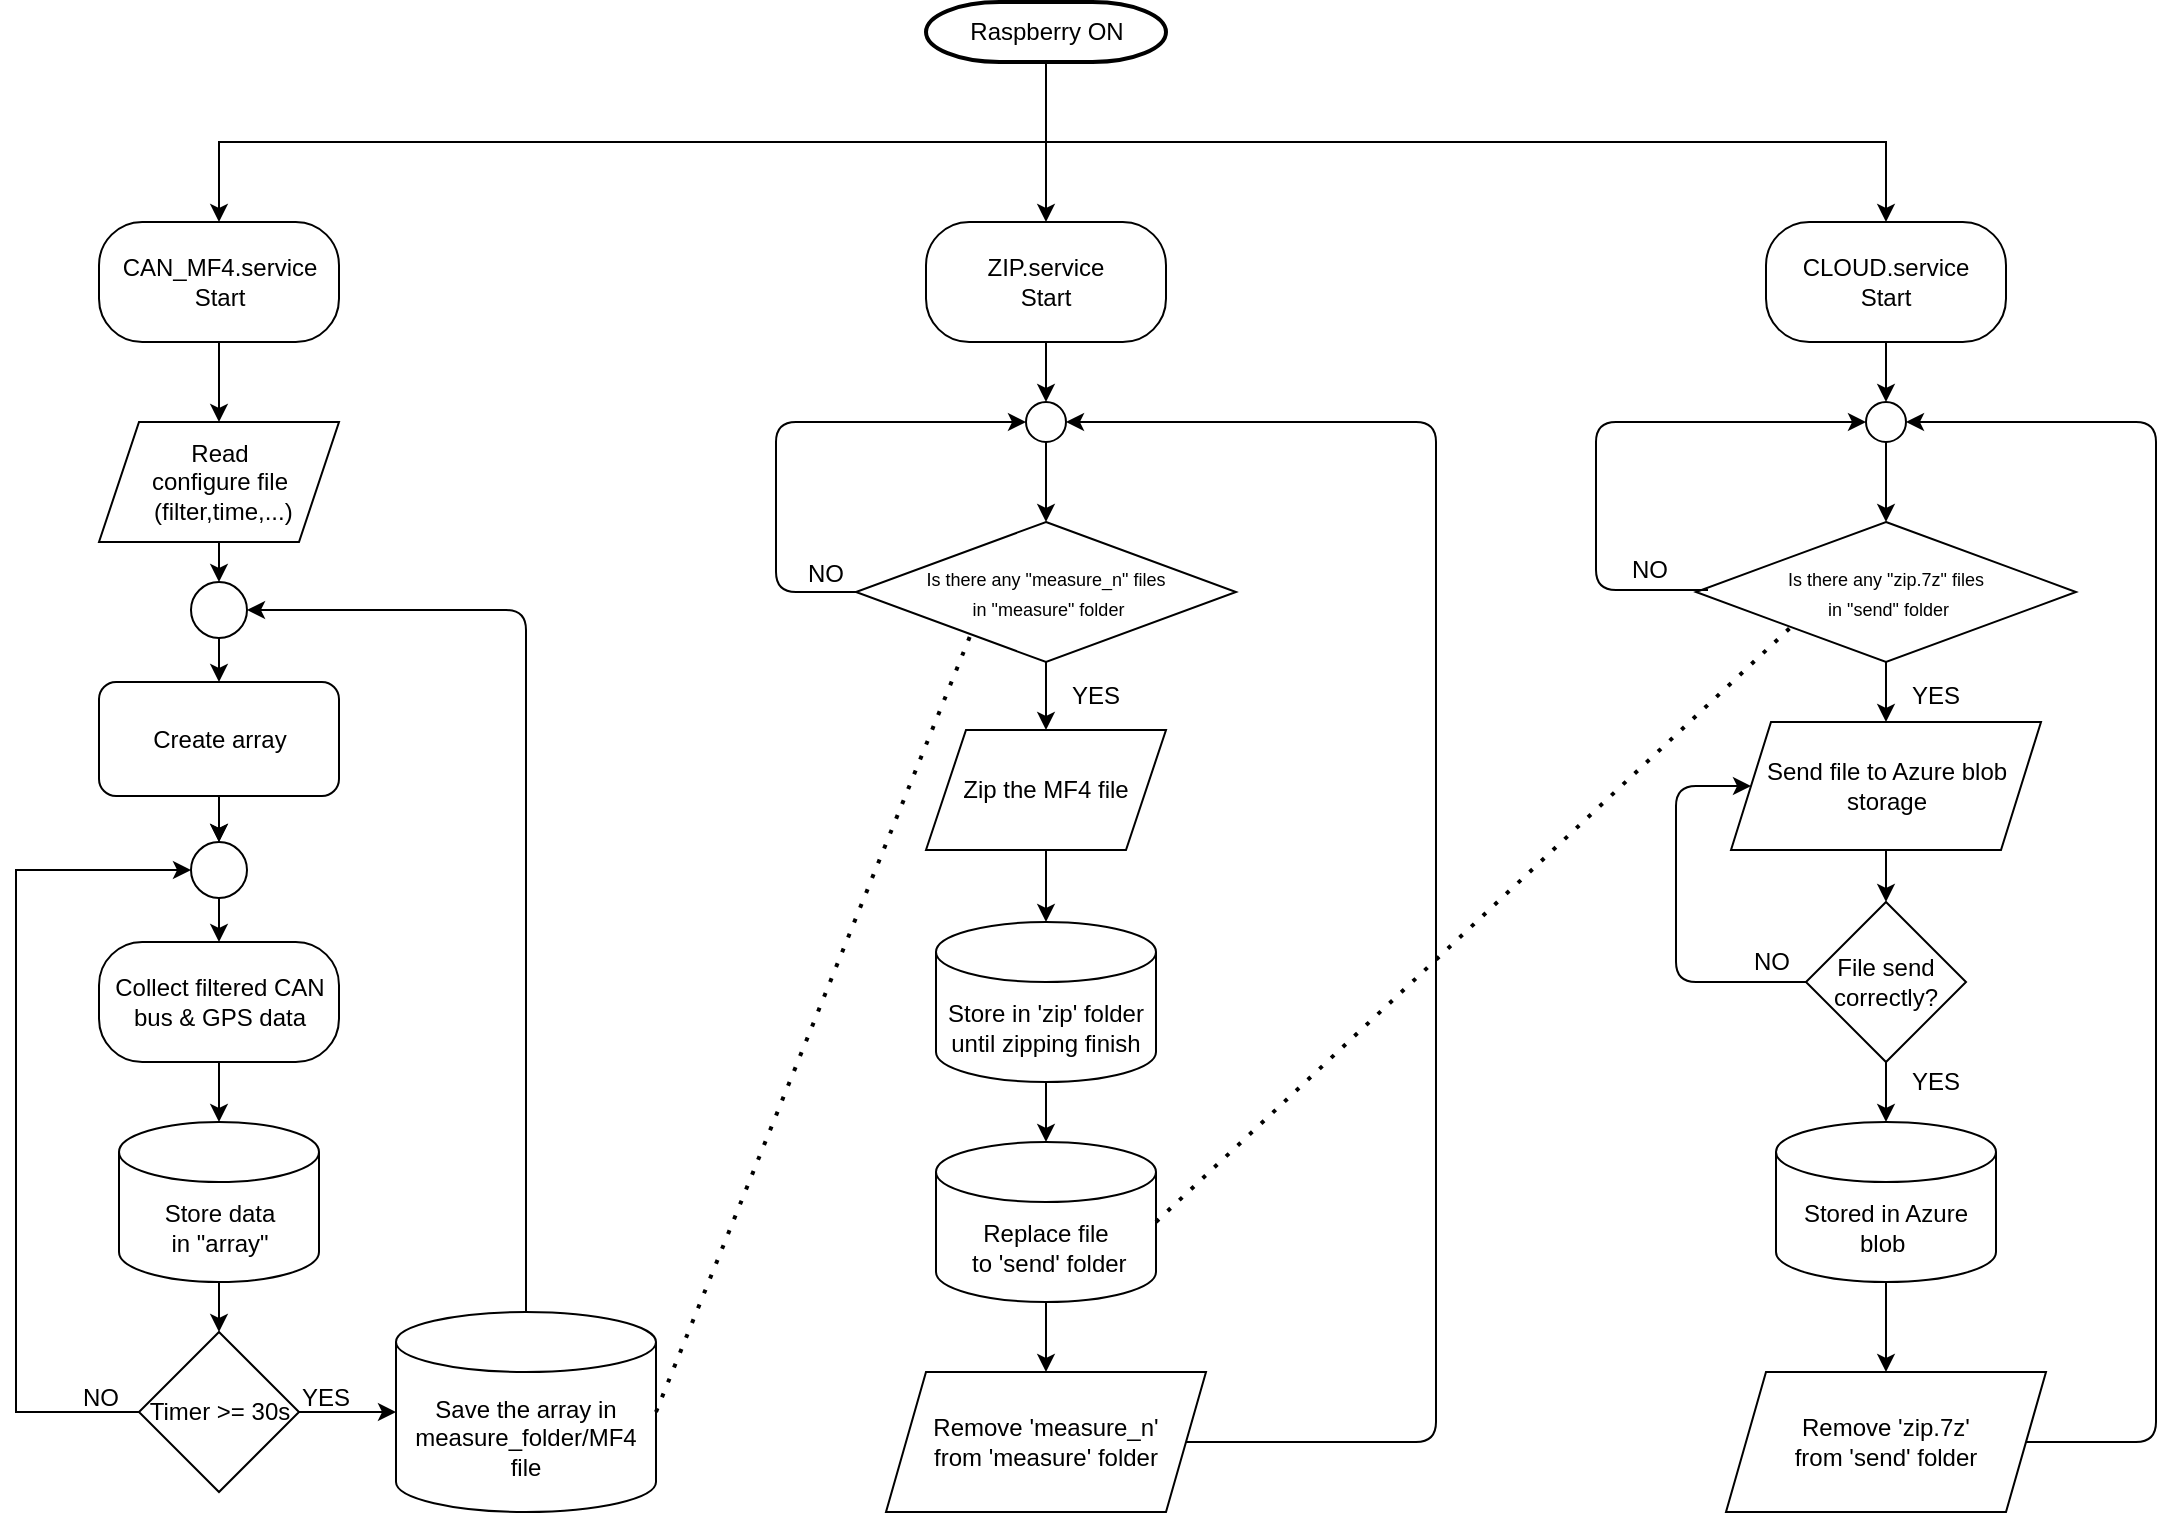 <mxfile version="14.4.8" type="device"><diagram id="6a731a19-8d31-9384-78a2-239565b7b9f0" name="Page-1"><mxGraphModel dx="2333" dy="582" grid="1" gridSize="10" guides="1" tooltips="1" connect="1" arrows="1" fold="1" page="1" pageScale="1" pageWidth="1169" pageHeight="827" background="#ffffff" math="0" shadow="0"><root><mxCell id="0"/><mxCell id="1" parent="0"/><mxCell id="l6QnyLXwbr_I5dbdfXfH-6" style="edgeStyle=orthogonalEdgeStyle;rounded=0;orthogonalLoop=1;jettySize=auto;html=1;exitX=0.5;exitY=1;exitDx=0;exitDy=0;exitPerimeter=0;entryX=0.5;entryY=0;entryDx=0;entryDy=0;" parent="1" source="l6QnyLXwbr_I5dbdfXfH-7" edge="1"><mxGeometry relative="1" as="geometry"><mxPoint x="355" y="130" as="targetPoint"/></mxGeometry></mxCell><mxCell id="l6QnyLXwbr_I5dbdfXfH-119" style="edgeStyle=orthogonalEdgeStyle;rounded=0;orthogonalLoop=1;jettySize=auto;html=1;exitX=0.5;exitY=1;exitDx=0;exitDy=0;exitPerimeter=0;entryX=0.5;entryY=0;entryDx=0;entryDy=0;" parent="1" source="l6QnyLXwbr_I5dbdfXfH-7" target="l6QnyLXwbr_I5dbdfXfH-8" edge="1"><mxGeometry relative="1" as="geometry"/></mxCell><mxCell id="kvOwjT7dNZzSHR8d-KVW-4" style="edgeStyle=orthogonalEdgeStyle;rounded=0;orthogonalLoop=1;jettySize=auto;html=1;exitX=0.5;exitY=1;exitDx=0;exitDy=0;exitPerimeter=0;entryX=0.5;entryY=0;entryDx=0;entryDy=0;" parent="1" source="l6QnyLXwbr_I5dbdfXfH-7" target="3OEvS-Vy6SLyR8At0zV8-3" edge="1"><mxGeometry relative="1" as="geometry"><mxPoint x="668.5" y="130" as="targetPoint"/></mxGeometry></mxCell><mxCell id="l6QnyLXwbr_I5dbdfXfH-7" value="Raspberry ON" style="shape=mxgraph.flowchart.terminator;strokeWidth=2;gradientColor=none;gradientDirection=north;fontStyle=0;html=1;" parent="1" vertex="1"><mxGeometry x="295" y="20" width="120" height="30" as="geometry"/></mxCell><mxCell id="l6QnyLXwbr_I5dbdfXfH-8" value="CAN_MF4.service&lt;br&gt;Start" style="rounded=1;whiteSpace=wrap;html=1;arcSize=36;" parent="1" vertex="1"><mxGeometry x="-118.5" y="130" width="120" height="60" as="geometry"/></mxCell><mxCell id="l6QnyLXwbr_I5dbdfXfH-10" value="" style="endArrow=classic;html=1;exitX=0.5;exitY=1;exitDx=0;exitDy=0;" parent="1" source="l6QnyLXwbr_I5dbdfXfH-8" target="l6QnyLXwbr_I5dbdfXfH-17" edge="1"><mxGeometry width="50" height="50" relative="1" as="geometry"><mxPoint x="90" y="330" as="sourcePoint"/><mxPoint x="-58.5" y="230" as="targetPoint"/></mxGeometry></mxCell><mxCell id="l6QnyLXwbr_I5dbdfXfH-11" value="Store data&lt;br&gt;&amp;nbsp;in &quot;array&quot;&amp;nbsp;" style="shape=cylinder3;whiteSpace=wrap;html=1;boundedLbl=1;backgroundOutline=1;size=15;" parent="1" vertex="1"><mxGeometry x="-108.5" y="580" width="100" height="80" as="geometry"/></mxCell><mxCell id="l6QnyLXwbr_I5dbdfXfH-17" value="Read&lt;br&gt;configure file&lt;br&gt;&amp;nbsp;(filter,time,...)" style="shape=parallelogram;perimeter=parallelogramPerimeter;whiteSpace=wrap;html=1;fixedSize=1;" parent="1" vertex="1"><mxGeometry x="-118.5" y="230" width="120" height="60" as="geometry"/></mxCell><mxCell id="l6QnyLXwbr_I5dbdfXfH-23" value="Timer &amp;gt;= 30s" style="rhombus;whiteSpace=wrap;html=1;" parent="1" vertex="1"><mxGeometry x="-98.5" y="685" width="80" height="80" as="geometry"/></mxCell><mxCell id="l6QnyLXwbr_I5dbdfXfH-33" value="Collect filtered CAN bus &amp;amp; GPS&amp;nbsp;data" style="rounded=1;whiteSpace=wrap;html=1;arcSize=36;" parent="1" vertex="1"><mxGeometry x="-118.5" y="490" width="120" height="60" as="geometry"/></mxCell><mxCell id="l6QnyLXwbr_I5dbdfXfH-77" style="edgeStyle=orthogonalEdgeStyle;rounded=0;orthogonalLoop=1;jettySize=auto;html=1;exitX=0.5;exitY=1;exitDx=0;exitDy=0;entryX=0.5;entryY=0;entryDx=0;entryDy=0;" parent="1" source="v0QZPsgJK7ZKhW5VoRzs-9" target="l6QnyLXwbr_I5dbdfXfH-46" edge="1"><mxGeometry relative="1" as="geometry"><mxPoint x="-60" y="330" as="sourcePoint"/></mxGeometry></mxCell><mxCell id="l6QnyLXwbr_I5dbdfXfH-42" value="" style="endArrow=classic;html=1;exitX=0.5;exitY=1;exitDx=0;exitDy=0;entryX=0.5;entryY=0;entryDx=0;entryDy=0;" parent="1" source="l6QnyLXwbr_I5dbdfXfH-17" target="v0QZPsgJK7ZKhW5VoRzs-9" edge="1"><mxGeometry width="50" height="50" relative="1" as="geometry"><mxPoint x="-60" y="290" as="sourcePoint"/><mxPoint x="-60" y="310" as="targetPoint"/></mxGeometry></mxCell><mxCell id="v0QZPsgJK7ZKhW5VoRzs-8" value="" style="edgeStyle=orthogonalEdgeStyle;rounded=0;orthogonalLoop=1;jettySize=auto;html=1;" parent="1" source="l6QnyLXwbr_I5dbdfXfH-46" target="l6QnyLXwbr_I5dbdfXfH-49" edge="1"><mxGeometry relative="1" as="geometry"/></mxCell><mxCell id="l6QnyLXwbr_I5dbdfXfH-46" value="Create array" style="rounded=1;whiteSpace=wrap;html=1;" parent="1" vertex="1"><mxGeometry x="-118.5" y="360" width="120" height="57" as="geometry"/></mxCell><mxCell id="l6QnyLXwbr_I5dbdfXfH-48" value="YES" style="text;html=1;strokeColor=none;fillColor=none;align=center;verticalAlign=middle;whiteSpace=wrap;rounded=0;" parent="1" vertex="1"><mxGeometry x="-18.5" y="715" width="26" height="6" as="geometry"/></mxCell><mxCell id="l6QnyLXwbr_I5dbdfXfH-49" value="" style="ellipse;whiteSpace=wrap;html=1;aspect=fixed;" parent="1" vertex="1"><mxGeometry x="-72.5" y="440" width="28" height="28" as="geometry"/></mxCell><mxCell id="l6QnyLXwbr_I5dbdfXfH-51" value="NO" style="text;html=1;strokeColor=none;fillColor=none;align=center;verticalAlign=middle;whiteSpace=wrap;rounded=0;" parent="1" vertex="1"><mxGeometry x="-127" y="712" width="18.5" height="12" as="geometry"/></mxCell><mxCell id="l6QnyLXwbr_I5dbdfXfH-71" style="edgeStyle=orthogonalEdgeStyle;rounded=0;orthogonalLoop=1;jettySize=auto;html=1;exitX=0;exitY=0.5;exitDx=0;exitDy=0;entryX=0;entryY=0.5;entryDx=0;entryDy=0;" parent="1" source="l6QnyLXwbr_I5dbdfXfH-23" target="l6QnyLXwbr_I5dbdfXfH-49" edge="1"><mxGeometry relative="1" as="geometry"><mxPoint x="-190" y="480" as="targetPoint"/><mxPoint x="-70" y="790.5" as="sourcePoint"/><Array as="points"><mxPoint x="-160" y="725"/><mxPoint x="-160" y="454"/></Array></mxGeometry></mxCell><mxCell id="l6QnyLXwbr_I5dbdfXfH-59" value="Save the array in measure_folder/MF4 file" style="shape=cylinder3;whiteSpace=wrap;html=1;boundedLbl=1;backgroundOutline=1;size=15;" parent="1" vertex="1"><mxGeometry x="30" y="675" width="130" height="100" as="geometry"/></mxCell><mxCell id="l6QnyLXwbr_I5dbdfXfH-79" value="" style="endArrow=classic;html=1;exitX=0.5;exitY=1;exitDx=0;exitDy=0;entryX=0.5;entryY=0;entryDx=0;entryDy=0;" parent="1" source="l6QnyLXwbr_I5dbdfXfH-46" target="l6QnyLXwbr_I5dbdfXfH-49" edge="1"><mxGeometry width="50" height="50" relative="1" as="geometry"><mxPoint x="170" y="510" as="sourcePoint"/><mxPoint x="220" y="460" as="targetPoint"/></mxGeometry></mxCell><mxCell id="l6QnyLXwbr_I5dbdfXfH-80" value="" style="endArrow=classic;html=1;exitX=0.5;exitY=1;exitDx=0;exitDy=0;entryX=0.5;entryY=0;entryDx=0;entryDy=0;" parent="1" source="l6QnyLXwbr_I5dbdfXfH-49" target="l6QnyLXwbr_I5dbdfXfH-33" edge="1"><mxGeometry width="50" height="50" relative="1" as="geometry"><mxPoint x="170" y="510" as="sourcePoint"/><mxPoint x="220" y="460" as="targetPoint"/></mxGeometry></mxCell><mxCell id="l6QnyLXwbr_I5dbdfXfH-81" value="" style="endArrow=classic;html=1;exitX=0.5;exitY=1;exitDx=0;exitDy=0;entryX=0.5;entryY=0;entryDx=0;entryDy=0;entryPerimeter=0;" parent="1" source="l6QnyLXwbr_I5dbdfXfH-33" target="l6QnyLXwbr_I5dbdfXfH-11" edge="1"><mxGeometry width="50" height="50" relative="1" as="geometry"><mxPoint x="170" y="510" as="sourcePoint"/><mxPoint x="220" y="460" as="targetPoint"/></mxGeometry></mxCell><mxCell id="l6QnyLXwbr_I5dbdfXfH-82" value="" style="endArrow=classic;html=1;exitX=0.5;exitY=1;exitDx=0;exitDy=0;exitPerimeter=0;entryX=0.5;entryY=0;entryDx=0;entryDy=0;" parent="1" source="l6QnyLXwbr_I5dbdfXfH-11" target="l6QnyLXwbr_I5dbdfXfH-23" edge="1"><mxGeometry width="50" height="50" relative="1" as="geometry"><mxPoint x="170" y="510" as="sourcePoint"/><mxPoint x="220" y="460" as="targetPoint"/></mxGeometry></mxCell><mxCell id="l6QnyLXwbr_I5dbdfXfH-85" value="" style="endArrow=classic;html=1;exitX=1;exitY=0.5;exitDx=0;exitDy=0;entryX=0;entryY=0.5;entryDx=0;entryDy=0;entryPerimeter=0;" parent="1" source="l6QnyLXwbr_I5dbdfXfH-23" target="l6QnyLXwbr_I5dbdfXfH-59" edge="1"><mxGeometry width="50" height="50" relative="1" as="geometry"><mxPoint x="170" y="600" as="sourcePoint"/><mxPoint x="30" y="710" as="targetPoint"/></mxGeometry></mxCell><mxCell id="l6QnyLXwbr_I5dbdfXfH-86" value="" style="endArrow=classic;html=1;exitX=0.5;exitY=0;exitDx=0;exitDy=0;entryX=1;entryY=0.5;entryDx=0;entryDy=0;exitPerimeter=0;" parent="1" source="l6QnyLXwbr_I5dbdfXfH-59" target="v0QZPsgJK7ZKhW5VoRzs-9" edge="1"><mxGeometry width="50" height="50" relative="1" as="geometry"><mxPoint x="90" y="680" as="sourcePoint"/><mxPoint x="-50" y="320" as="targetPoint"/><Array as="points"><mxPoint x="95" y="324"/></Array></mxGeometry></mxCell><mxCell id="l6QnyLXwbr_I5dbdfXfH-20" value="&lt;font style=&quot;font-size: 9px&quot;&gt;Is there any &quot;measure_n&quot; files&lt;br&gt;&amp;nbsp;in &quot;measure&quot; folder&lt;/font&gt;" style="rhombus;whiteSpace=wrap;html=1;" parent="1" vertex="1"><mxGeometry x="260" y="280" width="190" height="70" as="geometry"/></mxCell><mxCell id="l6QnyLXwbr_I5dbdfXfH-93" value="" style="endArrow=classic;html=1;exitX=0.5;exitY=1;exitDx=0;exitDy=0;entryX=0.5;entryY=0;entryDx=0;entryDy=0;" parent="1" source="l6QnyLXwbr_I5dbdfXfH-94" target="l6QnyLXwbr_I5dbdfXfH-20" edge="1"><mxGeometry width="50" height="50" relative="1" as="geometry"><mxPoint x="355" y="190" as="sourcePoint"/><mxPoint x="275" y="720" as="targetPoint"/><Array as="points"/></mxGeometry></mxCell><mxCell id="l6QnyLXwbr_I5dbdfXfH-94" value="" style="ellipse;whiteSpace=wrap;html=1;aspect=fixed;" parent="1" vertex="1"><mxGeometry x="345" y="220" width="20" height="20" as="geometry"/></mxCell><mxCell id="l6QnyLXwbr_I5dbdfXfH-96" value="" style="endArrow=classic;html=1;entryX=0.5;entryY=0;entryDx=0;entryDy=0;exitX=0.5;exitY=1;exitDx=0;exitDy=0;" parent="1" source="3OEvS-Vy6SLyR8At0zV8-1" target="l6QnyLXwbr_I5dbdfXfH-94" edge="1"><mxGeometry width="50" height="50" relative="1" as="geometry"><mxPoint x="355" y="180" as="sourcePoint"/><mxPoint x="355" y="280" as="targetPoint"/><Array as="points"/></mxGeometry></mxCell><mxCell id="l6QnyLXwbr_I5dbdfXfH-100" value="" style="endArrow=classic;html=1;exitX=0.5;exitY=1;exitDx=0;exitDy=0;entryX=0.5;entryY=0;entryDx=0;entryDy=0;" parent="1" source="l6QnyLXwbr_I5dbdfXfH-20" target="l6QnyLXwbr_I5dbdfXfH-103" edge="1"><mxGeometry width="50" height="50" relative="1" as="geometry"><mxPoint x="335" y="480" as="sourcePoint"/><mxPoint x="355" y="460" as="targetPoint"/></mxGeometry></mxCell><mxCell id="l6QnyLXwbr_I5dbdfXfH-102" value="" style="endArrow=classic;html=1;entryX=0;entryY=0.5;entryDx=0;entryDy=0;exitX=0;exitY=0.5;exitDx=0;exitDy=0;" parent="1" source="l6QnyLXwbr_I5dbdfXfH-20" target="l6QnyLXwbr_I5dbdfXfH-94" edge="1"><mxGeometry width="50" height="50" relative="1" as="geometry"><mxPoint x="230" y="315" as="sourcePoint"/><mxPoint x="385" y="430" as="targetPoint"/><Array as="points"><mxPoint x="220" y="315"/><mxPoint x="220" y="270"/><mxPoint x="220" y="230"/></Array></mxGeometry></mxCell><mxCell id="l6QnyLXwbr_I5dbdfXfH-103" value="Zip the MF4 file" style="shape=parallelogram;perimeter=parallelogramPerimeter;whiteSpace=wrap;html=1;fixedSize=1;" parent="1" vertex="1"><mxGeometry x="295" y="384" width="120" height="60" as="geometry"/></mxCell><mxCell id="l6QnyLXwbr_I5dbdfXfH-107" value="Store in 'zip' folder until zipping finish" style="shape=cylinder3;whiteSpace=wrap;html=1;boundedLbl=1;backgroundOutline=1;size=15;" parent="1" vertex="1"><mxGeometry x="300" y="480" width="110" height="80" as="geometry"/></mxCell><mxCell id="l6QnyLXwbr_I5dbdfXfH-109" value="" style="endArrow=classic;html=1;exitX=0.5;exitY=1;exitDx=0;exitDy=0;entryX=0.5;entryY=0;entryDx=0;entryDy=0;entryPerimeter=0;" parent="1" source="l6QnyLXwbr_I5dbdfXfH-103" target="l6QnyLXwbr_I5dbdfXfH-107" edge="1"><mxGeometry width="50" height="50" relative="1" as="geometry"><mxPoint x="395" y="570" as="sourcePoint"/><mxPoint x="445" y="520" as="targetPoint"/></mxGeometry></mxCell><mxCell id="l6QnyLXwbr_I5dbdfXfH-110" value="" style="endArrow=classic;html=1;exitX=0.5;exitY=1;exitDx=0;exitDy=0;entryX=0.5;entryY=0;entryDx=0;entryDy=0;" parent="1" target="3OEvS-Vy6SLyR8At0zV8-5" edge="1"><mxGeometry width="50" height="50" relative="1" as="geometry"><mxPoint x="355" y="660" as="sourcePoint"/><mxPoint x="355" y="710" as="targetPoint"/></mxGeometry></mxCell><mxCell id="l6QnyLXwbr_I5dbdfXfH-112" value="" style="endArrow=classic;html=1;entryX=1;entryY=0.5;entryDx=0;entryDy=0;exitX=1;exitY=0.5;exitDx=0;exitDy=0;" parent="1" source="3OEvS-Vy6SLyR8At0zV8-5" target="l6QnyLXwbr_I5dbdfXfH-94" edge="1"><mxGeometry width="50" height="50" relative="1" as="geometry"><mxPoint x="410" y="790" as="sourcePoint"/><mxPoint x="480" y="690" as="targetPoint"/><Array as="points"><mxPoint x="550" y="740"/><mxPoint x="550" y="230"/></Array></mxGeometry></mxCell><mxCell id="l6QnyLXwbr_I5dbdfXfH-113" value="YES" style="text;html=1;strokeColor=none;fillColor=none;align=center;verticalAlign=middle;whiteSpace=wrap;rounded=0;" parent="1" vertex="1"><mxGeometry x="360" y="357" width="40" height="20" as="geometry"/></mxCell><mxCell id="l6QnyLXwbr_I5dbdfXfH-117" value="NO" style="text;html=1;strokeColor=none;fillColor=none;align=center;verticalAlign=middle;whiteSpace=wrap;rounded=0;" parent="1" vertex="1"><mxGeometry x="225" y="296" width="40" height="20" as="geometry"/></mxCell><mxCell id="v0QZPsgJK7ZKhW5VoRzs-2" value="" style="endArrow=none;dashed=1;html=1;dashPattern=1 3;strokeWidth=2;exitX=1;exitY=0.5;exitDx=0;exitDy=0;exitPerimeter=0;entryX=0.3;entryY=0.816;entryDx=0;entryDy=0;entryPerimeter=0;" parent="1" source="l6QnyLXwbr_I5dbdfXfH-59" target="l6QnyLXwbr_I5dbdfXfH-20" edge="1"><mxGeometry width="50" height="50" relative="1" as="geometry"><mxPoint x="300" y="400" as="sourcePoint"/><mxPoint x="350" y="350" as="targetPoint"/></mxGeometry></mxCell><mxCell id="v0QZPsgJK7ZKhW5VoRzs-9" value="" style="ellipse;whiteSpace=wrap;html=1;aspect=fixed;" parent="1" vertex="1"><mxGeometry x="-72.5" y="310" width="28" height="28" as="geometry"/></mxCell><mxCell id="3OEvS-Vy6SLyR8At0zV8-1" value="ZIP.service&lt;br&gt;Start" style="rounded=1;whiteSpace=wrap;html=1;arcSize=36;" parent="1" vertex="1"><mxGeometry x="295" y="130" width="120" height="60" as="geometry"/></mxCell><mxCell id="3OEvS-Vy6SLyR8At0zV8-37" value="" style="edgeStyle=orthogonalEdgeStyle;rounded=0;orthogonalLoop=1;jettySize=auto;html=1;" parent="1" source="3OEvS-Vy6SLyR8At0zV8-3" target="3OEvS-Vy6SLyR8At0zV8-26" edge="1"><mxGeometry relative="1" as="geometry"/></mxCell><mxCell id="3OEvS-Vy6SLyR8At0zV8-3" value="CLOUD.service&lt;br&gt;Start" style="rounded=1;whiteSpace=wrap;html=1;arcSize=36;" parent="1" vertex="1"><mxGeometry x="715" y="130" width="120" height="60" as="geometry"/></mxCell><mxCell id="3OEvS-Vy6SLyR8At0zV8-4" value="" style="endArrow=classic;html=1;exitX=0.5;exitY=1;exitDx=0;exitDy=0;exitPerimeter=0;entryX=0.5;entryY=0;entryDx=0;entryDy=0;entryPerimeter=0;" parent="1" source="l6QnyLXwbr_I5dbdfXfH-107" target="3OEvS-Vy6SLyR8At0zV8-9" edge="1"><mxGeometry width="50" height="50" relative="1" as="geometry"><mxPoint x="355" y="570" as="sourcePoint"/><mxPoint x="355" y="590" as="targetPoint"/></mxGeometry></mxCell><mxCell id="3OEvS-Vy6SLyR8At0zV8-5" value="Remove 'measure_n'&lt;br&gt;from 'measure' folder" style="shape=parallelogram;perimeter=parallelogramPerimeter;whiteSpace=wrap;html=1;fixedSize=1;" parent="1" vertex="1"><mxGeometry x="275" y="705" width="160" height="70" as="geometry"/></mxCell><mxCell id="3OEvS-Vy6SLyR8At0zV8-9" value="Replace file&lt;br&gt;&amp;nbsp;to 'send' folder" style="shape=cylinder3;whiteSpace=wrap;html=1;boundedLbl=1;backgroundOutline=1;size=15;" parent="1" vertex="1"><mxGeometry x="300" y="590" width="110" height="80" as="geometry"/></mxCell><mxCell id="3OEvS-Vy6SLyR8At0zV8-24" value="&lt;font style=&quot;font-size: 9px&quot;&gt;Is there any &quot;zip.7z&quot; files&lt;br&gt;&amp;nbsp;in &quot;send&quot; folder&lt;/font&gt;" style="rhombus;whiteSpace=wrap;html=1;" parent="1" vertex="1"><mxGeometry x="680" y="280" width="190" height="70" as="geometry"/></mxCell><mxCell id="3OEvS-Vy6SLyR8At0zV8-25" value="" style="endArrow=classic;html=1;exitX=0.5;exitY=1;exitDx=0;exitDy=0;entryX=0.5;entryY=0;entryDx=0;entryDy=0;" parent="1" source="3OEvS-Vy6SLyR8At0zV8-26" target="3OEvS-Vy6SLyR8At0zV8-24" edge="1"><mxGeometry width="50" height="50" relative="1" as="geometry"><mxPoint x="775" y="190" as="sourcePoint"/><mxPoint x="695" y="720" as="targetPoint"/><Array as="points"/></mxGeometry></mxCell><mxCell id="3OEvS-Vy6SLyR8At0zV8-26" value="" style="ellipse;whiteSpace=wrap;html=1;aspect=fixed;" parent="1" vertex="1"><mxGeometry x="765" y="220" width="20" height="20" as="geometry"/></mxCell><mxCell id="3OEvS-Vy6SLyR8At0zV8-27" value="" style="endArrow=classic;html=1;exitX=0.5;exitY=1;exitDx=0;exitDy=0;entryX=0.5;entryY=0;entryDx=0;entryDy=0;" parent="1" source="3OEvS-Vy6SLyR8At0zV8-24" target="3OEvS-Vy6SLyR8At0zV8-28" edge="1"><mxGeometry width="50" height="50" relative="1" as="geometry"><mxPoint x="755" y="480" as="sourcePoint"/><mxPoint x="775" y="460" as="targetPoint"/></mxGeometry></mxCell><mxCell id="3OEvS-Vy6SLyR8At0zV8-28" value="Send file to Azure blob storage" style="shape=parallelogram;perimeter=parallelogramPerimeter;whiteSpace=wrap;html=1;fixedSize=1;" parent="1" vertex="1"><mxGeometry x="697.5" y="380" width="155" height="64" as="geometry"/></mxCell><mxCell id="3OEvS-Vy6SLyR8At0zV8-30" value="" style="endArrow=classic;html=1;exitX=0.5;exitY=1;exitDx=0;exitDy=0;entryX=0.5;entryY=0;entryDx=0;entryDy=0;" parent="1" source="3OEvS-Vy6SLyR8At0zV8-28" target="3OEvS-Vy6SLyR8At0zV8-44" edge="1"><mxGeometry width="50" height="50" relative="1" as="geometry"><mxPoint x="815" y="570" as="sourcePoint"/><mxPoint x="775" y="470" as="targetPoint"/></mxGeometry></mxCell><mxCell id="3OEvS-Vy6SLyR8At0zV8-31" value="" style="endArrow=classic;html=1;exitX=0.5;exitY=1;exitDx=0;exitDy=0;entryX=0.5;entryY=0;entryDx=0;entryDy=0;" parent="1" target="3OEvS-Vy6SLyR8At0zV8-35" edge="1"><mxGeometry width="50" height="50" relative="1" as="geometry"><mxPoint x="775" y="660" as="sourcePoint"/><mxPoint x="775" y="710" as="targetPoint"/></mxGeometry></mxCell><mxCell id="3OEvS-Vy6SLyR8At0zV8-32" value="" style="endArrow=classic;html=1;entryX=1;entryY=0.5;entryDx=0;entryDy=0;exitX=1;exitY=0.5;exitDx=0;exitDy=0;" parent="1" source="3OEvS-Vy6SLyR8At0zV8-35" target="3OEvS-Vy6SLyR8At0zV8-26" edge="1"><mxGeometry width="50" height="50" relative="1" as="geometry"><mxPoint x="830" y="790" as="sourcePoint"/><mxPoint x="900" y="690" as="targetPoint"/><Array as="points"><mxPoint x="910" y="740"/><mxPoint x="910" y="230"/></Array></mxGeometry></mxCell><mxCell id="3OEvS-Vy6SLyR8At0zV8-33" value="YES" style="text;html=1;strokeColor=none;fillColor=none;align=center;verticalAlign=middle;whiteSpace=wrap;rounded=0;" parent="1" vertex="1"><mxGeometry x="780" y="357" width="40" height="20" as="geometry"/></mxCell><mxCell id="3OEvS-Vy6SLyR8At0zV8-34" value="" style="endArrow=classic;html=1;exitX=0.5;exitY=1;exitDx=0;exitDy=0;exitPerimeter=0;entryX=0.5;entryY=0;entryDx=0;entryDy=0;entryPerimeter=0;" parent="1" target="3OEvS-Vy6SLyR8At0zV8-46" edge="1"><mxGeometry width="50" height="50" relative="1" as="geometry"><mxPoint x="775" y="550" as="sourcePoint"/><mxPoint x="775" y="580" as="targetPoint"/></mxGeometry></mxCell><mxCell id="3OEvS-Vy6SLyR8At0zV8-35" value="Remove 'zip.7z' &lt;br&gt;from 'send' folder" style="shape=parallelogram;perimeter=parallelogramPerimeter;whiteSpace=wrap;html=1;fixedSize=1;" parent="1" vertex="1"><mxGeometry x="695" y="705" width="160" height="70" as="geometry"/></mxCell><mxCell id="3OEvS-Vy6SLyR8At0zV8-41" value="" style="endArrow=classic;html=1;entryX=0;entryY=0.5;entryDx=0;entryDy=0;" parent="1" target="3OEvS-Vy6SLyR8At0zV8-26" edge="1"><mxGeometry width="50" height="50" relative="1" as="geometry"><mxPoint x="686" y="314" as="sourcePoint"/><mxPoint x="755" y="225" as="targetPoint"/><Array as="points"><mxPoint x="630" y="314"/><mxPoint x="630" y="265"/><mxPoint x="630" y="230"/></Array></mxGeometry></mxCell><mxCell id="3OEvS-Vy6SLyR8At0zV8-42" value="NO" style="text;html=1;strokeColor=none;fillColor=none;align=center;verticalAlign=middle;whiteSpace=wrap;rounded=0;" parent="1" vertex="1"><mxGeometry x="637" y="294" width="40" height="20" as="geometry"/></mxCell><mxCell id="3OEvS-Vy6SLyR8At0zV8-44" value="File send correctly?" style="rhombus;whiteSpace=wrap;html=1;" parent="1" vertex="1"><mxGeometry x="735" y="470" width="80" height="80" as="geometry"/></mxCell><mxCell id="3OEvS-Vy6SLyR8At0zV8-46" value="Stored in Azure blob&amp;nbsp;" style="shape=cylinder3;whiteSpace=wrap;html=1;boundedLbl=1;backgroundOutline=1;size=15;" parent="1" vertex="1"><mxGeometry x="720" y="580" width="110" height="80" as="geometry"/></mxCell><mxCell id="3OEvS-Vy6SLyR8At0zV8-48" value="YES" style="text;html=1;strokeColor=none;fillColor=none;align=center;verticalAlign=middle;whiteSpace=wrap;rounded=0;" parent="1" vertex="1"><mxGeometry x="780" y="550" width="40" height="20" as="geometry"/></mxCell><mxCell id="3OEvS-Vy6SLyR8At0zV8-50" value="" style="endArrow=classic;html=1;entryX=0;entryY=0.5;entryDx=0;entryDy=0;exitX=0;exitY=0.5;exitDx=0;exitDy=0;" parent="1" source="3OEvS-Vy6SLyR8At0zV8-44" target="3OEvS-Vy6SLyR8At0zV8-28" edge="1"><mxGeometry width="50" height="50" relative="1" as="geometry"><mxPoint x="716" y="508" as="sourcePoint"/><mxPoint x="795" y="424" as="targetPoint"/><Array as="points"><mxPoint x="670" y="510"/><mxPoint x="670" y="412"/></Array></mxGeometry></mxCell><mxCell id="3OEvS-Vy6SLyR8At0zV8-51" value="NO" style="text;html=1;strokeColor=none;fillColor=none;align=center;verticalAlign=middle;whiteSpace=wrap;rounded=0;" parent="1" vertex="1"><mxGeometry x="697.5" y="490" width="40" height="20" as="geometry"/></mxCell><mxCell id="3OEvS-Vy6SLyR8At0zV8-52" value="" style="endArrow=none;dashed=1;html=1;dashPattern=1 3;strokeWidth=2;exitX=1;exitY=0.5;exitDx=0;exitDy=0;exitPerimeter=0;entryX=0;entryY=1;entryDx=0;entryDy=0;" parent="1" source="3OEvS-Vy6SLyR8At0zV8-9" target="3OEvS-Vy6SLyR8At0zV8-24" edge="1"><mxGeometry width="50" height="50" relative="1" as="geometry"><mxPoint x="450.0" y="638.23" as="sourcePoint"/><mxPoint x="625.85" y="296.0" as="targetPoint"/></mxGeometry></mxCell></root></mxGraphModel></diagram></mxfile>